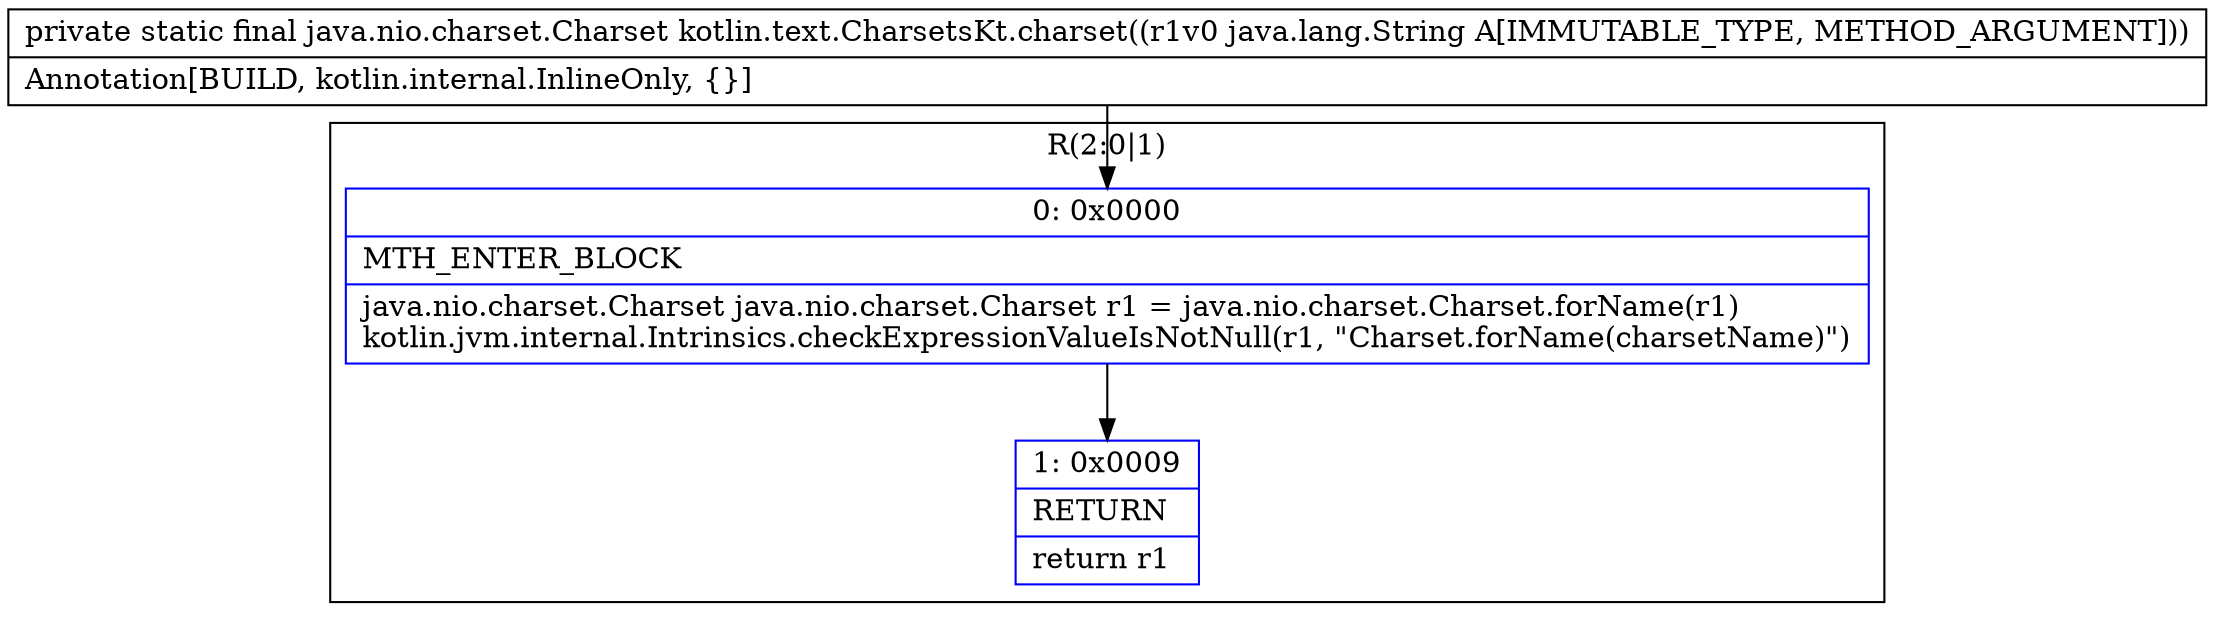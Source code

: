 digraph "CFG forkotlin.text.CharsetsKt.charset(Ljava\/lang\/String;)Ljava\/nio\/charset\/Charset;" {
subgraph cluster_Region_1074759038 {
label = "R(2:0|1)";
node [shape=record,color=blue];
Node_0 [shape=record,label="{0\:\ 0x0000|MTH_ENTER_BLOCK\l|java.nio.charset.Charset java.nio.charset.Charset r1 = java.nio.charset.Charset.forName(r1)\lkotlin.jvm.internal.Intrinsics.checkExpressionValueIsNotNull(r1, \"Charset.forName(charsetName)\")\l}"];
Node_1 [shape=record,label="{1\:\ 0x0009|RETURN\l|return r1\l}"];
}
MethodNode[shape=record,label="{private static final java.nio.charset.Charset kotlin.text.CharsetsKt.charset((r1v0 java.lang.String A[IMMUTABLE_TYPE, METHOD_ARGUMENT]))  | Annotation[BUILD, kotlin.internal.InlineOnly, \{\}]\l}"];
MethodNode -> Node_0;
Node_0 -> Node_1;
}

